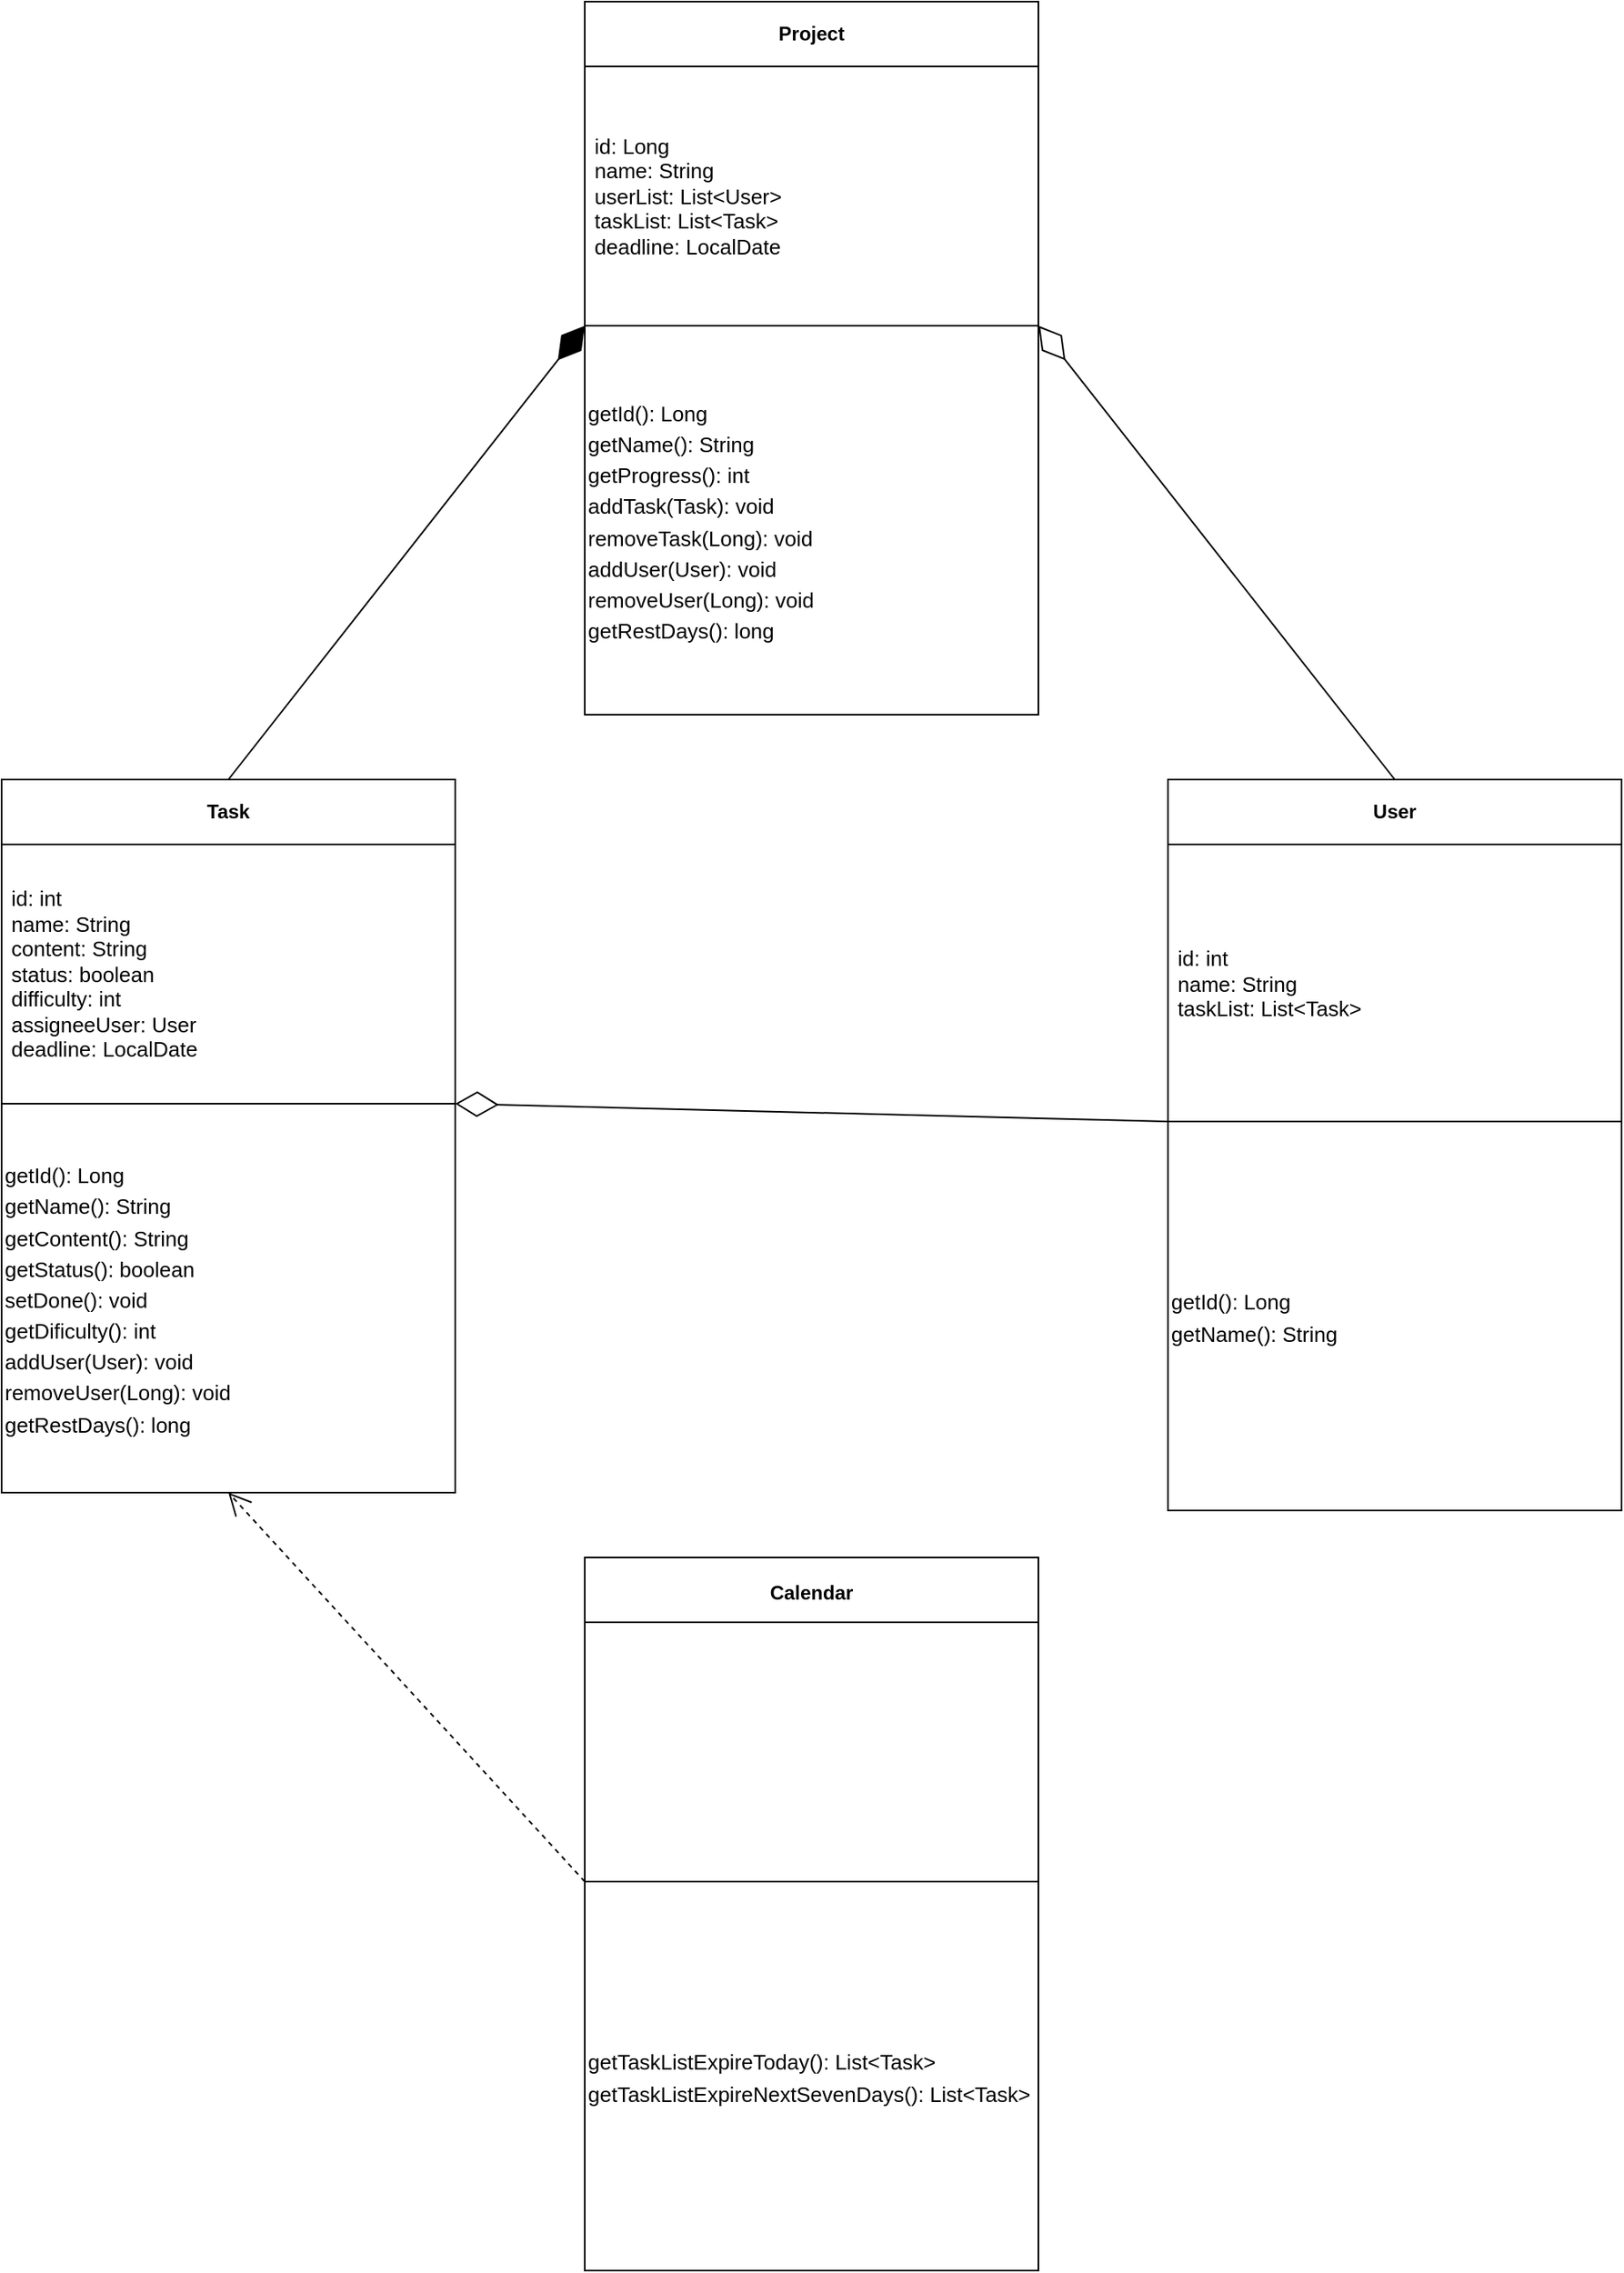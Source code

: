 <mxfile version="22.0.5" type="github">
  <diagram id="C5RBs43oDa-KdzZeNtuy" name="Page-1">
    <mxGraphModel dx="1195" dy="638" grid="1" gridSize="10" guides="1" tooltips="1" connect="1" arrows="1" fold="1" page="1" pageScale="1" pageWidth="1169" pageHeight="1654" math="0" shadow="0">
      <root>
        <mxCell id="WIyWlLk6GJQsqaUBKTNV-0" />
        <mxCell id="WIyWlLk6GJQsqaUBKTNV-1" parent="WIyWlLk6GJQsqaUBKTNV-0" />
        <mxCell id="fz9Msz9a4HgZ77eEVPWV-6" value="Task" style="swimlane;fontStyle=1;align=center;verticalAlign=middle;childLayout=stackLayout;horizontal=1;startSize=40;horizontalStack=0;resizeParent=1;resizeParentMax=0;resizeLast=0;collapsible=0;marginBottom=0;html=1;whiteSpace=wrap;" parent="WIyWlLk6GJQsqaUBKTNV-1" vertex="1">
          <mxGeometry x="120" y="520" width="280" height="440" as="geometry" />
        </mxCell>
        <mxCell id="fz9Msz9a4HgZ77eEVPWV-8" value="&lt;font style=&quot;font-size: 13px;&quot;&gt;id: int&lt;br&gt;name: String&lt;br&gt;content: String&lt;br&gt;status: boolean&lt;br&gt;difficulty: int&lt;br&gt;assigneeUser: User&lt;br&gt;deadline: LocalDate&lt;/font&gt;" style="text;html=1;strokeColor=none;fillColor=none;align=left;verticalAlign=middle;spacingLeft=4;spacingRight=4;overflow=hidden;rotatable=0;points=[[0,0.5],[1,0.5]];portConstraint=eastwest;whiteSpace=wrap;" parent="fz9Msz9a4HgZ77eEVPWV-6" vertex="1">
          <mxGeometry y="40" width="280" height="160" as="geometry" />
        </mxCell>
        <mxCell id="DmNSkDeyAiDAmZ03BFZZ-8" value="&lt;font style=&quot;font-size: 13px;&quot;&gt;getId(): Long&lt;br&gt;getName(): String&lt;br&gt;getContent(): String&lt;br&gt;getStatus(): boolean&lt;br&gt;setDone(): void&lt;br&gt;getDificulty(): int&lt;br&gt;addUser(User): void&lt;br&gt;removeUser(Long): void&lt;br&gt;getRestDays(): long&lt;br&gt;&lt;/font&gt;" style="rounded=0;whiteSpace=wrap;html=1;fontSize=16;align=left;" parent="fz9Msz9a4HgZ77eEVPWV-6" vertex="1">
          <mxGeometry y="200" width="280" height="240" as="geometry" />
        </mxCell>
        <mxCell id="fz9Msz9a4HgZ77eEVPWV-0" value="Project" style="swimlane;fontStyle=1;align=center;verticalAlign=middle;childLayout=stackLayout;horizontal=1;startSize=40;horizontalStack=0;resizeParent=1;resizeParentMax=0;resizeLast=0;collapsible=0;marginBottom=0;html=1;whiteSpace=wrap;" parent="WIyWlLk6GJQsqaUBKTNV-1" vertex="1">
          <mxGeometry x="480" y="40" width="280" height="440" as="geometry" />
        </mxCell>
        <mxCell id="fz9Msz9a4HgZ77eEVPWV-2" value="&lt;font style=&quot;font-size: 13px;&quot;&gt;id: Long&lt;br&gt;name: String&lt;br&gt;userList: List&amp;lt;User&amp;gt;&lt;br&gt;taskList: List&amp;lt;Task&amp;gt;&lt;br&gt;deadline: LocalDate&lt;br&gt;&lt;/font&gt;" style="text;html=1;strokeColor=none;fillColor=none;align=left;verticalAlign=middle;spacingLeft=4;spacingRight=4;overflow=hidden;rotatable=0;points=[[0,0.5],[1,0.5]];portConstraint=eastwest;whiteSpace=wrap;" parent="fz9Msz9a4HgZ77eEVPWV-0" vertex="1">
          <mxGeometry y="40" width="280" height="160" as="geometry" />
        </mxCell>
        <mxCell id="DmNSkDeyAiDAmZ03BFZZ-7" value="&lt;font style=&quot;font-size: 13px;&quot;&gt;getId(): Long&lt;br&gt;getName(): String&lt;br&gt;getProgress(): int&lt;br&gt;addTask(Task): void&lt;br&gt;removeTask(Long): void&lt;br&gt;addUser(User): void&lt;br&gt;removeUser(Long): void&lt;br&gt;getRestDays(): long&lt;br&gt;&lt;/font&gt;" style="rounded=0;whiteSpace=wrap;html=1;fontSize=16;movable=1;resizable=1;rotatable=1;deletable=1;editable=1;locked=0;connectable=1;align=left;" parent="fz9Msz9a4HgZ77eEVPWV-0" vertex="1">
          <mxGeometry y="200" width="280" height="240" as="geometry" />
        </mxCell>
        <mxCell id="fz9Msz9a4HgZ77eEVPWV-9" value="User" style="swimlane;fontStyle=1;align=center;verticalAlign=middle;childLayout=stackLayout;horizontal=1;startSize=40;horizontalStack=0;resizeParent=1;resizeParentMax=0;resizeLast=0;collapsible=0;marginBottom=0;html=1;whiteSpace=wrap;" parent="WIyWlLk6GJQsqaUBKTNV-1" vertex="1">
          <mxGeometry x="840" y="520" width="280" height="451" as="geometry" />
        </mxCell>
        <mxCell id="fz9Msz9a4HgZ77eEVPWV-11" value="&lt;font style=&quot;font-size: 13px;&quot;&gt;id: int&lt;br style=&quot;border-color: var(--border-color);&quot;&gt;name: String&lt;br&gt;taskList: List&amp;lt;Task&amp;gt;&lt;br&gt;&lt;/font&gt;" style="text;html=1;strokeColor=none;fillColor=none;align=left;verticalAlign=middle;spacingLeft=4;spacingRight=4;overflow=hidden;rotatable=0;points=[[0,0.5],[1,0.5]];portConstraint=eastwest;whiteSpace=wrap;" parent="fz9Msz9a4HgZ77eEVPWV-9" vertex="1">
          <mxGeometry y="40" width="280" height="171" as="geometry" />
        </mxCell>
        <mxCell id="DmNSkDeyAiDAmZ03BFZZ-9" value="&lt;font style=&quot;font-size: 13px;&quot;&gt;getId(): Long&lt;br&gt;getName(): String&lt;br&gt;&lt;/font&gt;" style="rounded=0;whiteSpace=wrap;html=1;fontSize=16;align=left;" parent="fz9Msz9a4HgZ77eEVPWV-9" vertex="1">
          <mxGeometry y="211" width="280" height="240" as="geometry" />
        </mxCell>
        <mxCell id="DmNSkDeyAiDAmZ03BFZZ-0" value="&lt;font style=&quot;font-size: 12px;&quot;&gt;Calendar&lt;/font&gt;" style="swimlane;fontStyle=1;align=center;verticalAlign=middle;childLayout=stackLayout;horizontal=1;startSize=40;horizontalStack=0;resizeParent=1;resizeParentMax=0;resizeLast=0;collapsible=0;marginBottom=0;html=1;whiteSpace=wrap;fontSize=16;" parent="WIyWlLk6GJQsqaUBKTNV-1" vertex="1">
          <mxGeometry x="480" y="1000" width="280" height="440" as="geometry" />
        </mxCell>
        <mxCell id="DmNSkDeyAiDAmZ03BFZZ-10" value="" style="rounded=0;whiteSpace=wrap;html=1;fontSize=16;align=left;" parent="DmNSkDeyAiDAmZ03BFZZ-0" vertex="1">
          <mxGeometry y="40" width="280" height="160" as="geometry" />
        </mxCell>
        <mxCell id="DmNSkDeyAiDAmZ03BFZZ-11" value="&lt;font style=&quot;font-size: 13px;&quot;&gt;getTaskListExpireToday(): List&amp;lt;Task&amp;gt;&lt;br style=&quot;border-color: var(--border-color);&quot;&gt;&lt;span style=&quot;&quot;&gt;getTaskListExpireNextSevenDays(): List&amp;lt;Task&amp;gt;&lt;/span&gt;&lt;/font&gt;" style="rounded=0;whiteSpace=wrap;html=1;fontSize=16;align=left;" parent="DmNSkDeyAiDAmZ03BFZZ-0" vertex="1">
          <mxGeometry y="200" width="280" height="240" as="geometry" />
        </mxCell>
        <mxCell id="L4G8kK5r1EoX4hUiPVCJ-1" value="" style="endArrow=diamondThin;endFill=0;endSize=24;html=1;rounded=0;exitX=0;exitY=0;exitDx=0;exitDy=0;entryX=1;entryY=0;entryDx=0;entryDy=0;" edge="1" parent="WIyWlLk6GJQsqaUBKTNV-1" source="DmNSkDeyAiDAmZ03BFZZ-9" target="DmNSkDeyAiDAmZ03BFZZ-8">
          <mxGeometry width="160" relative="1" as="geometry">
            <mxPoint x="770" y="280" as="sourcePoint" />
            <mxPoint x="180" y="350" as="targetPoint" />
          </mxGeometry>
        </mxCell>
        <mxCell id="L4G8kK5r1EoX4hUiPVCJ-2" value="" style="endArrow=diamondThin;endFill=0;endSize=24;html=1;rounded=0;exitX=0.5;exitY=0;exitDx=0;exitDy=0;entryX=1;entryY=0;entryDx=0;entryDy=0;" edge="1" parent="WIyWlLk6GJQsqaUBKTNV-1" source="fz9Msz9a4HgZ77eEVPWV-9" target="DmNSkDeyAiDAmZ03BFZZ-7">
          <mxGeometry width="160" relative="1" as="geometry">
            <mxPoint x="810" y="410" as="sourcePoint" />
            <mxPoint x="1030" y="130" as="targetPoint" />
          </mxGeometry>
        </mxCell>
        <mxCell id="L4G8kK5r1EoX4hUiPVCJ-3" value="" style="endArrow=open;endSize=12;dashed=1;html=1;rounded=0;exitX=0;exitY=0;exitDx=0;exitDy=0;entryX=0.5;entryY=1;entryDx=0;entryDy=0;" edge="1" parent="WIyWlLk6GJQsqaUBKTNV-1" source="DmNSkDeyAiDAmZ03BFZZ-11" target="fz9Msz9a4HgZ77eEVPWV-6">
          <mxGeometry width="160" relative="1" as="geometry">
            <mxPoint x="540" y="1150" as="sourcePoint" />
            <mxPoint x="700" y="1150" as="targetPoint" />
          </mxGeometry>
        </mxCell>
        <mxCell id="L4G8kK5r1EoX4hUiPVCJ-4" value="" style="endArrow=diamondThin;endFill=1;endSize=24;html=1;rounded=0;exitX=0.5;exitY=0;exitDx=0;exitDy=0;entryX=0;entryY=0;entryDx=0;entryDy=0;" edge="1" parent="WIyWlLk6GJQsqaUBKTNV-1" source="fz9Msz9a4HgZ77eEVPWV-6" target="DmNSkDeyAiDAmZ03BFZZ-7">
          <mxGeometry width="160" relative="1" as="geometry">
            <mxPoint x="610" y="310" as="sourcePoint" />
            <mxPoint x="770" y="310" as="targetPoint" />
          </mxGeometry>
        </mxCell>
      </root>
    </mxGraphModel>
  </diagram>
</mxfile>
